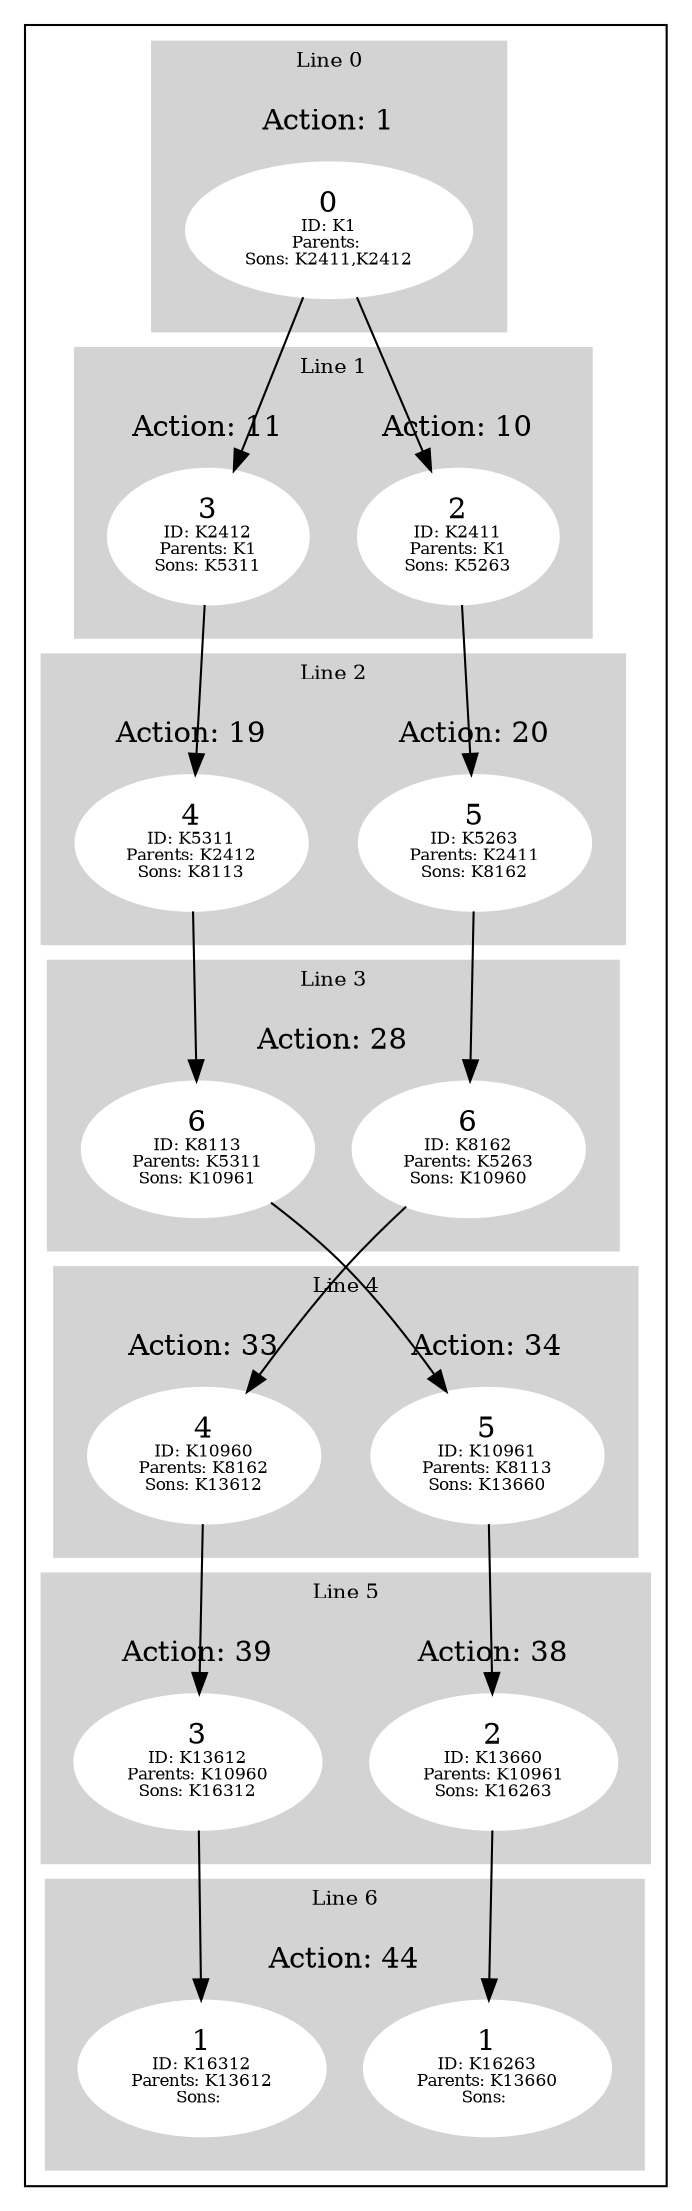 digraph G {
subgraph cluster_info {
        subgraph cluster_0 {
        style=filled;
        color=lightgrey;
        node [style=filled,color=white];
        subgraph cluster_act_1 {
label = "Action: 1"step_K1 [  label=<0<BR /><FONT POINT-SIZE="8">ID: K1</FONT><BR /><FONT POINT-SIZE="8">Parents: </FONT><BR /><FONT POINT-SIZE="8">Sons: K2411,K2412</FONT>>]
}

        fontsize="10"
        label = "Line 0";
        }

        subgraph cluster_4 {
        style=filled;
        color=lightgrey;
        node [style=filled,color=white];
        subgraph cluster_act_34 {
label = "Action: 34"step_K10961 [  label=<5<BR /><FONT POINT-SIZE="8">ID: K10961</FONT><BR /><FONT POINT-SIZE="8">Parents: K8113</FONT><BR /><FONT POINT-SIZE="8">Sons: K13660</FONT>>]
}
subgraph cluster_act_33 {
label = "Action: 33"step_K10960 [  label=<4<BR /><FONT POINT-SIZE="8">ID: K10960</FONT><BR /><FONT POINT-SIZE="8">Parents: K8162</FONT><BR /><FONT POINT-SIZE="8">Sons: K13612</FONT>>]
}

        fontsize="10"
        label = "Line 4";
        }

        subgraph cluster_2 {
        style=filled;
        color=lightgrey;
        node [style=filled,color=white];
        subgraph cluster_act_20 {
label = "Action: 20"step_K5263 [  label=<5<BR /><FONT POINT-SIZE="8">ID: K5263</FONT><BR /><FONT POINT-SIZE="8">Parents: K2411</FONT><BR /><FONT POINT-SIZE="8">Sons: K8162</FONT>>]
}
subgraph cluster_act_19 {
label = "Action: 19"step_K5311 [  label=<4<BR /><FONT POINT-SIZE="8">ID: K5311</FONT><BR /><FONT POINT-SIZE="8">Parents: K2412</FONT><BR /><FONT POINT-SIZE="8">Sons: K8113</FONT>>]
}

        fontsize="10"
        label = "Line 2";
        }

        subgraph cluster_3 {
        style=filled;
        color=lightgrey;
        node [style=filled,color=white];
        subgraph cluster_act_28 {
label = "Action: 28"step_K8113 [  label=<6<BR /><FONT POINT-SIZE="8">ID: K8113</FONT><BR /><FONT POINT-SIZE="8">Parents: K5311</FONT><BR /><FONT POINT-SIZE="8">Sons: K10961</FONT>>]
step_K8162 [  label=<6<BR /><FONT POINT-SIZE="8">ID: K8162</FONT><BR /><FONT POINT-SIZE="8">Parents: K5263</FONT><BR /><FONT POINT-SIZE="8">Sons: K10960</FONT>>]
}
subgraph cluster_act_28 {
label = "Action: 28"step_K8113 [  label=<6<BR /><FONT POINT-SIZE="8">ID: K8113</FONT><BR /><FONT POINT-SIZE="8">Parents: K5311</FONT><BR /><FONT POINT-SIZE="8">Sons: K10961</FONT>>]
step_K8162 [  label=<6<BR /><FONT POINT-SIZE="8">ID: K8162</FONT><BR /><FONT POINT-SIZE="8">Parents: K5263</FONT><BR /><FONT POINT-SIZE="8">Sons: K10960</FONT>>]
}

        fontsize="10"
        label = "Line 3";
        }

        subgraph cluster_5 {
        style=filled;
        color=lightgrey;
        node [style=filled,color=white];
        subgraph cluster_act_39 {
label = "Action: 39"step_K13612 [  label=<3<BR /><FONT POINT-SIZE="8">ID: K13612</FONT><BR /><FONT POINT-SIZE="8">Parents: K10960</FONT><BR /><FONT POINT-SIZE="8">Sons: K16312</FONT>>]
}
subgraph cluster_act_38 {
label = "Action: 38"step_K13660 [  label=<2<BR /><FONT POINT-SIZE="8">ID: K13660</FONT><BR /><FONT POINT-SIZE="8">Parents: K10961</FONT><BR /><FONT POINT-SIZE="8">Sons: K16263</FONT>>]
}

        fontsize="10"
        label = "Line 5";
        }

        subgraph cluster_6 {
        style=filled;
        color=lightgrey;
        node [style=filled,color=white];
        subgraph cluster_act_44 {
label = "Action: 44"step_K16263 [  label=<1<BR /><FONT POINT-SIZE="8">ID: K16263</FONT><BR /><FONT POINT-SIZE="8">Parents: K13660</FONT><BR /><FONT POINT-SIZE="8">Sons: </FONT>>]
step_K16312 [  label=<1<BR /><FONT POINT-SIZE="8">ID: K16312</FONT><BR /><FONT POINT-SIZE="8">Parents: K13612</FONT><BR /><FONT POINT-SIZE="8">Sons: </FONT>>]
}
subgraph cluster_act_44 {
label = "Action: 44"step_K16263 [  label=<1<BR /><FONT POINT-SIZE="8">ID: K16263</FONT><BR /><FONT POINT-SIZE="8">Parents: K13660</FONT><BR /><FONT POINT-SIZE="8">Sons: </FONT>>]
step_K16312 [  label=<1<BR /><FONT POINT-SIZE="8">ID: K16312</FONT><BR /><FONT POINT-SIZE="8">Parents: K13612</FONT><BR /><FONT POINT-SIZE="8">Sons: </FONT>>]
}

        fontsize="10"
        label = "Line 6";
        }

        subgraph cluster_1 {
        style=filled;
        color=lightgrey;
        node [style=filled,color=white];
        subgraph cluster_act_10 {
label = "Action: 10"step_K2411 [  label=<2<BR /><FONT POINT-SIZE="8">ID: K2411</FONT><BR /><FONT POINT-SIZE="8">Parents: K1</FONT><BR /><FONT POINT-SIZE="8">Sons: K5263</FONT>>]
}
subgraph cluster_act_11 {
label = "Action: 11"step_K2412 [  label=<3<BR /><FONT POINT-SIZE="8">ID: K2412</FONT><BR /><FONT POINT-SIZE="8">Parents: K1</FONT><BR /><FONT POINT-SIZE="8">Sons: K5311</FONT>>]
}

        fontsize="10"
        label = "Line 1";
        }
step_K1 -> step_K2411; 
step_K10960 -> step_K13612; 
step_K5311 -> step_K8113; 
step_K2411 -> step_K5263; 
step_K1 -> step_K2412; 
step_K13660 -> step_K16263; 
step_K10961 -> step_K13660; 
step_K13612 -> step_K16312; 
step_K8113 -> step_K10961; 
step_K8162 -> step_K10960; 
step_K2412 -> step_K5311; 
step_K5263 -> step_K8162; 
}}